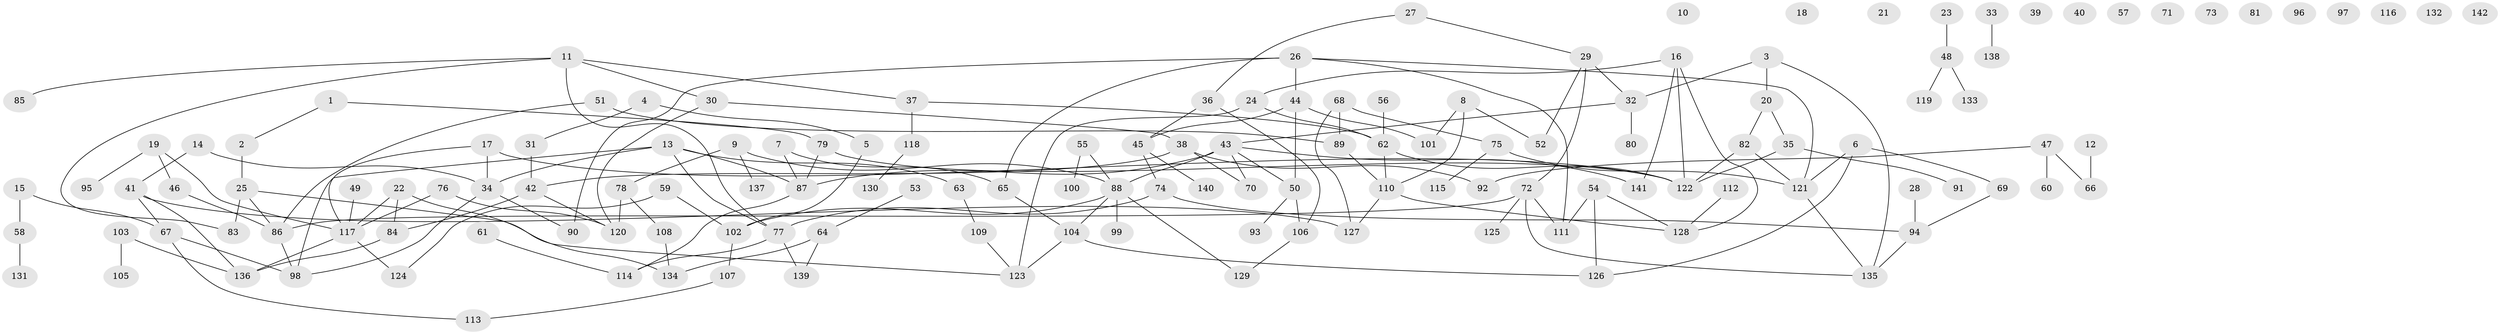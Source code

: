 // Generated by graph-tools (version 1.1) at 2025/00/03/09/25 03:00:51]
// undirected, 142 vertices, 176 edges
graph export_dot {
graph [start="1"]
  node [color=gray90,style=filled];
  1;
  2;
  3;
  4;
  5;
  6;
  7;
  8;
  9;
  10;
  11;
  12;
  13;
  14;
  15;
  16;
  17;
  18;
  19;
  20;
  21;
  22;
  23;
  24;
  25;
  26;
  27;
  28;
  29;
  30;
  31;
  32;
  33;
  34;
  35;
  36;
  37;
  38;
  39;
  40;
  41;
  42;
  43;
  44;
  45;
  46;
  47;
  48;
  49;
  50;
  51;
  52;
  53;
  54;
  55;
  56;
  57;
  58;
  59;
  60;
  61;
  62;
  63;
  64;
  65;
  66;
  67;
  68;
  69;
  70;
  71;
  72;
  73;
  74;
  75;
  76;
  77;
  78;
  79;
  80;
  81;
  82;
  83;
  84;
  85;
  86;
  87;
  88;
  89;
  90;
  91;
  92;
  93;
  94;
  95;
  96;
  97;
  98;
  99;
  100;
  101;
  102;
  103;
  104;
  105;
  106;
  107;
  108;
  109;
  110;
  111;
  112;
  113;
  114;
  115;
  116;
  117;
  118;
  119;
  120;
  121;
  122;
  123;
  124;
  125;
  126;
  127;
  128;
  129;
  130;
  131;
  132;
  133;
  134;
  135;
  136;
  137;
  138;
  139;
  140;
  141;
  142;
  1 -- 2;
  1 -- 79;
  2 -- 25;
  3 -- 20;
  3 -- 32;
  3 -- 135;
  4 -- 5;
  4 -- 31;
  5 -- 102;
  6 -- 69;
  6 -- 121;
  6 -- 126;
  7 -- 65;
  7 -- 87;
  8 -- 52;
  8 -- 101;
  8 -- 110;
  9 -- 78;
  9 -- 88;
  9 -- 137;
  11 -- 30;
  11 -- 37;
  11 -- 77;
  11 -- 83;
  11 -- 85;
  12 -- 66;
  13 -- 34;
  13 -- 63;
  13 -- 77;
  13 -- 87;
  13 -- 98;
  14 -- 34;
  14 -- 41;
  15 -- 58;
  15 -- 67;
  16 -- 24;
  16 -- 122;
  16 -- 128;
  16 -- 141;
  17 -- 34;
  17 -- 117;
  17 -- 122;
  19 -- 46;
  19 -- 95;
  19 -- 117;
  20 -- 35;
  20 -- 82;
  22 -- 84;
  22 -- 117;
  22 -- 134;
  23 -- 48;
  24 -- 62;
  24 -- 123;
  25 -- 83;
  25 -- 86;
  25 -- 123;
  26 -- 44;
  26 -- 65;
  26 -- 90;
  26 -- 111;
  26 -- 121;
  27 -- 29;
  27 -- 36;
  28 -- 94;
  29 -- 32;
  29 -- 52;
  29 -- 72;
  30 -- 38;
  30 -- 120;
  31 -- 42;
  32 -- 43;
  32 -- 80;
  33 -- 138;
  34 -- 90;
  34 -- 98;
  35 -- 91;
  35 -- 122;
  36 -- 45;
  36 -- 106;
  37 -- 62;
  37 -- 118;
  38 -- 42;
  38 -- 70;
  38 -- 92;
  41 -- 67;
  41 -- 127;
  41 -- 136;
  42 -- 84;
  42 -- 120;
  43 -- 50;
  43 -- 70;
  43 -- 87;
  43 -- 88;
  43 -- 141;
  44 -- 45;
  44 -- 50;
  44 -- 101;
  45 -- 74;
  45 -- 140;
  46 -- 86;
  47 -- 60;
  47 -- 66;
  47 -- 92;
  48 -- 119;
  48 -- 133;
  49 -- 117;
  50 -- 93;
  50 -- 106;
  51 -- 86;
  51 -- 89;
  53 -- 64;
  54 -- 111;
  54 -- 126;
  54 -- 128;
  55 -- 88;
  55 -- 100;
  56 -- 62;
  58 -- 131;
  59 -- 102;
  59 -- 124;
  61 -- 114;
  62 -- 110;
  62 -- 122;
  63 -- 109;
  64 -- 134;
  64 -- 139;
  65 -- 104;
  67 -- 98;
  67 -- 113;
  68 -- 75;
  68 -- 89;
  68 -- 127;
  69 -- 94;
  72 -- 86;
  72 -- 111;
  72 -- 125;
  72 -- 135;
  74 -- 77;
  74 -- 94;
  75 -- 115;
  75 -- 121;
  76 -- 117;
  76 -- 120;
  77 -- 114;
  77 -- 139;
  78 -- 108;
  78 -- 120;
  79 -- 87;
  79 -- 122;
  82 -- 121;
  82 -- 122;
  84 -- 136;
  86 -- 98;
  87 -- 114;
  88 -- 99;
  88 -- 102;
  88 -- 104;
  88 -- 129;
  89 -- 110;
  94 -- 135;
  102 -- 107;
  103 -- 105;
  103 -- 136;
  104 -- 123;
  104 -- 126;
  106 -- 129;
  107 -- 113;
  108 -- 134;
  109 -- 123;
  110 -- 127;
  110 -- 128;
  112 -- 128;
  117 -- 124;
  117 -- 136;
  118 -- 130;
  121 -- 135;
}
